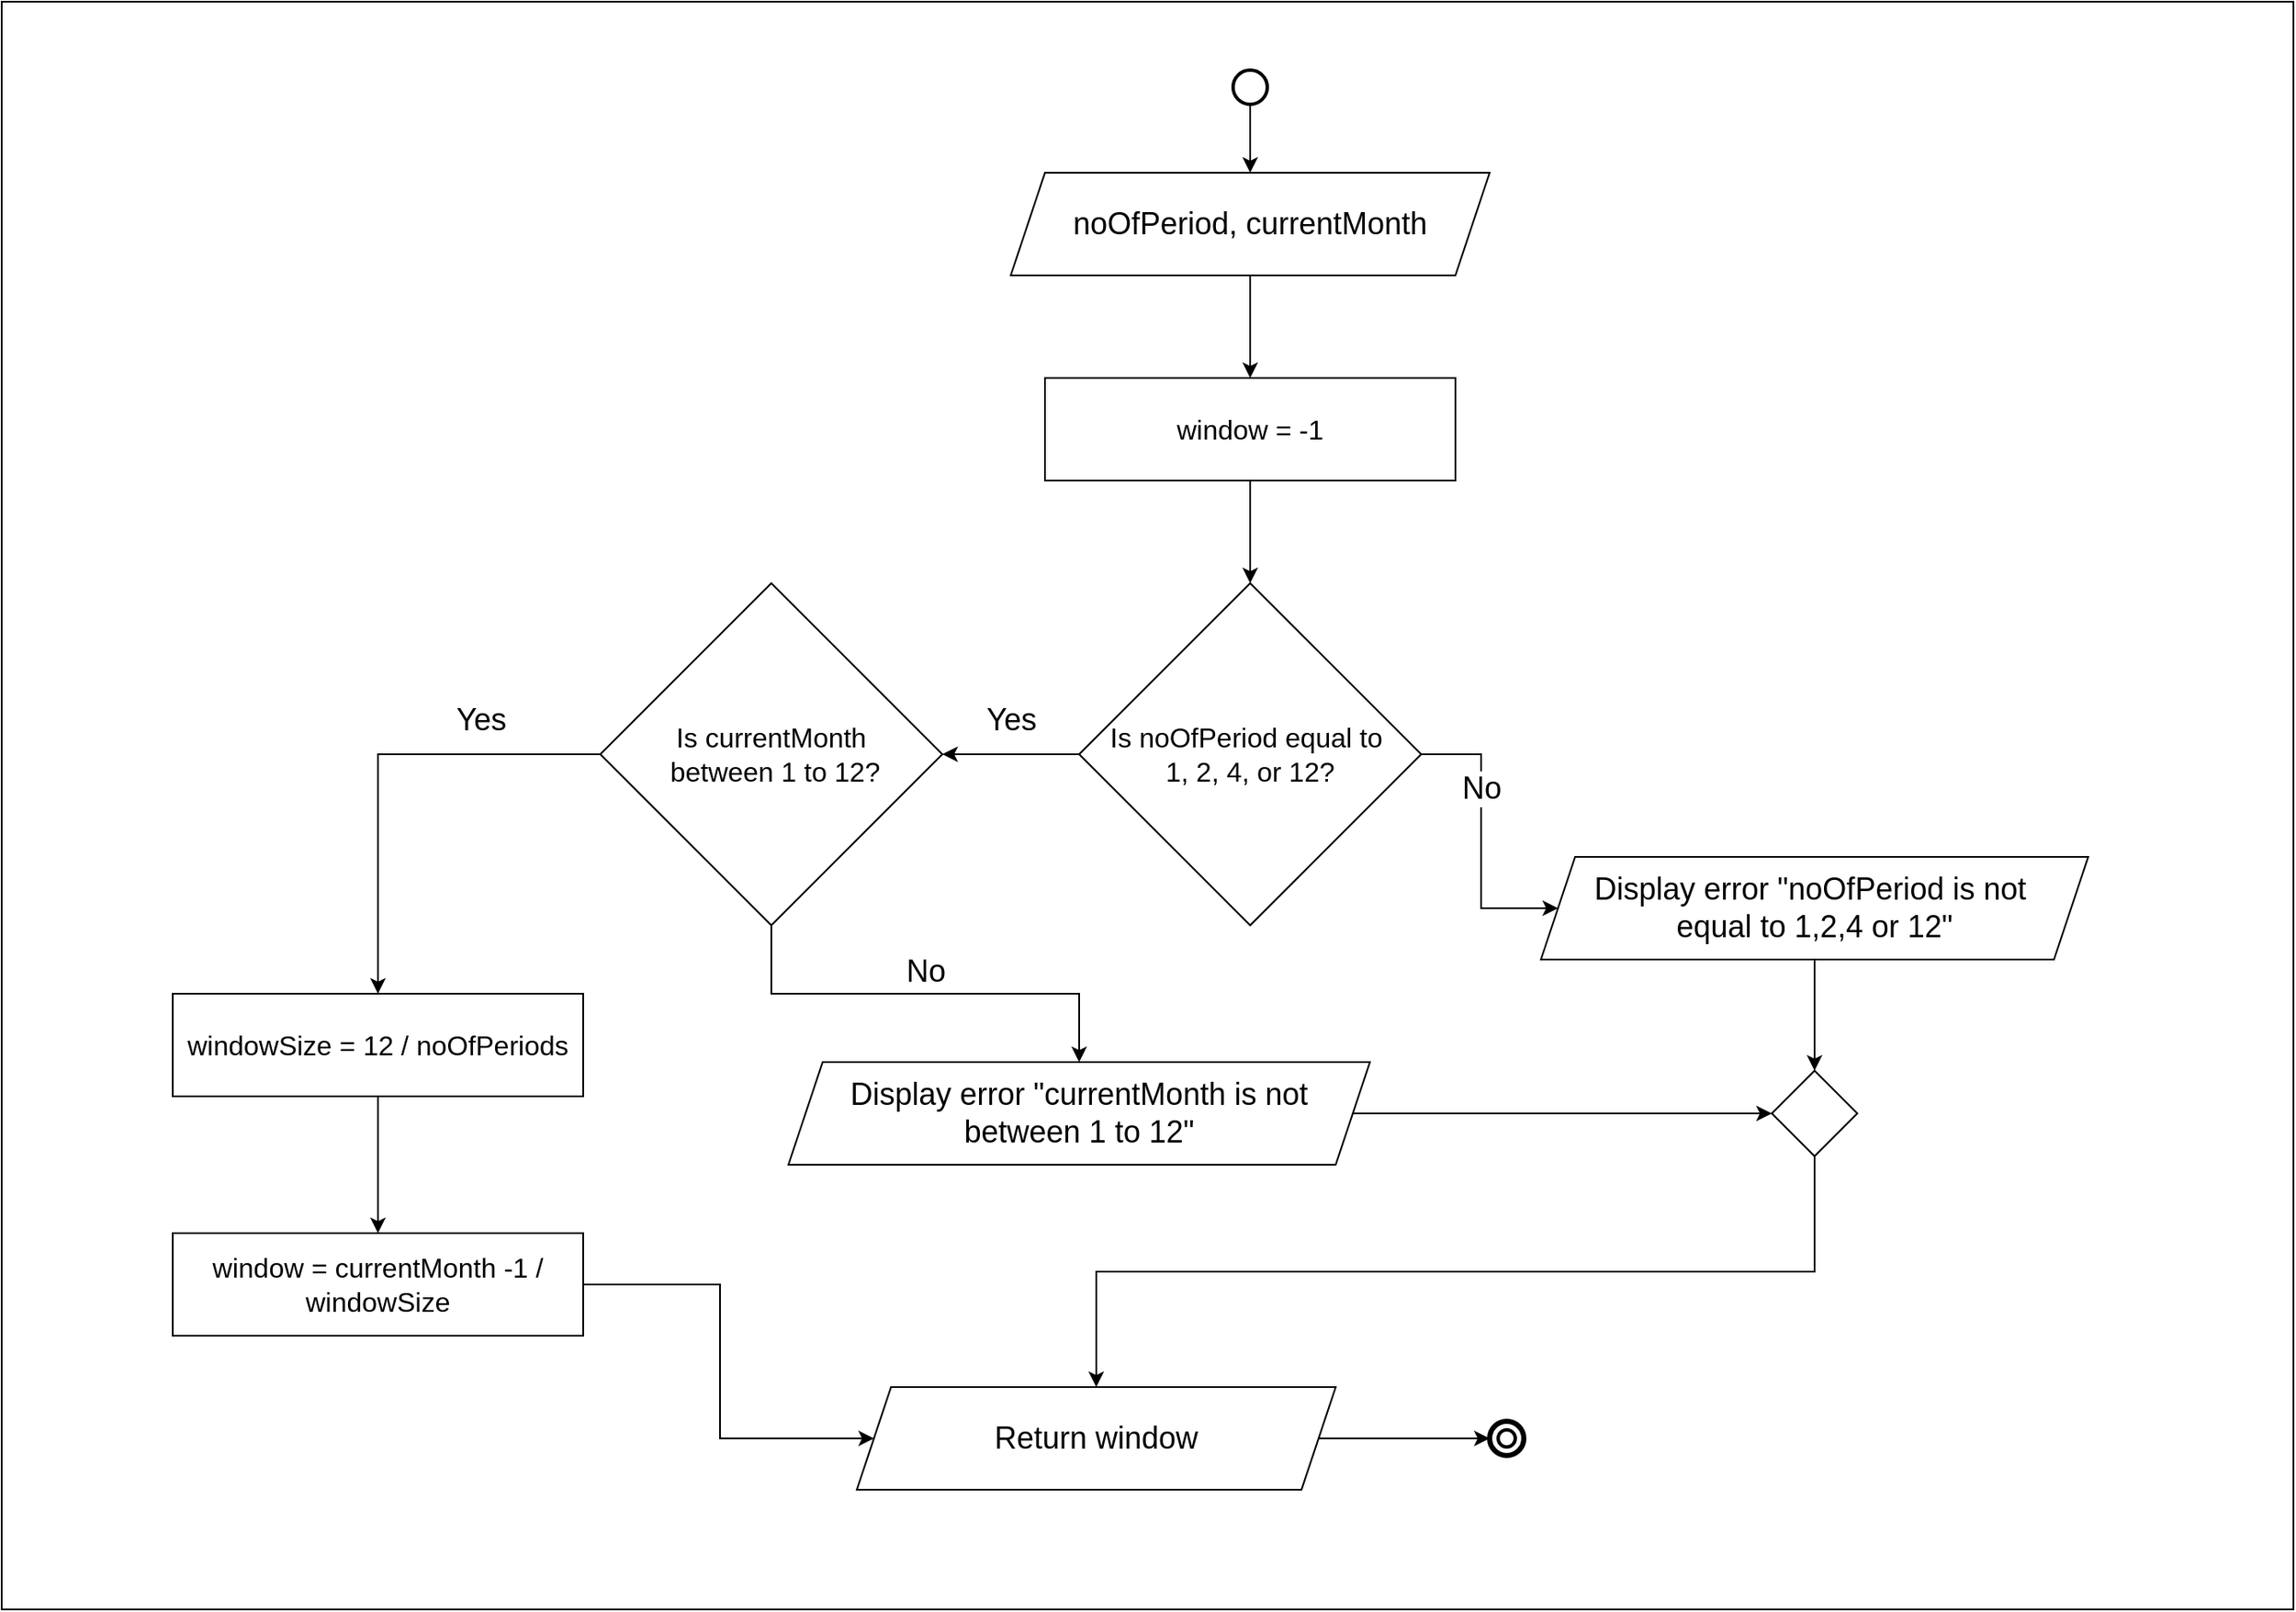 <mxfile version="28.2.8">
  <diagram name="Page-1" id="vrbAwT2eVjEUGo6j6fI0">
    <mxGraphModel dx="6060" dy="3770" grid="1" gridSize="10" guides="1" tooltips="1" connect="1" arrows="1" fold="1" page="1" pageScale="1" pageWidth="850" pageHeight="1100" math="0" shadow="0">
      <root>
        <mxCell id="0" />
        <mxCell id="1" parent="0" />
        <mxCell id="iqkrBnHuDsDeMY8zi_sU-2" style="edgeStyle=orthogonalEdgeStyle;rounded=0;orthogonalLoop=1;jettySize=auto;html=1;exitX=0.5;exitY=1;exitDx=0;exitDy=0;entryX=0.5;entryY=0;entryDx=0;entryDy=0;" edge="1" parent="1" source="bnRLlg24KAo-IlNEHpzN-1" target="iqkrBnHuDsDeMY8zi_sU-1">
          <mxGeometry relative="1" as="geometry" />
        </mxCell>
        <mxCell id="bnRLlg24KAo-IlNEHpzN-1" value="&lt;font style=&quot;font-size: 18px;&quot;&gt;noOfPeriod, currentMonth&lt;/font&gt;" style="shape=parallelogram;perimeter=parallelogramPerimeter;whiteSpace=wrap;html=1;fixedSize=1;" parent="1" vertex="1">
          <mxGeometry x="310" y="20" width="280" height="60" as="geometry" />
        </mxCell>
        <mxCell id="bnRLlg24KAo-IlNEHpzN-9" value="" style="edgeStyle=orthogonalEdgeStyle;rounded=0;orthogonalLoop=1;jettySize=auto;html=1;" parent="1" source="bnRLlg24KAo-IlNEHpzN-4" target="bnRLlg24KAo-IlNEHpzN-8" edge="1">
          <mxGeometry relative="1" as="geometry" />
        </mxCell>
        <mxCell id="bnRLlg24KAo-IlNEHpzN-34" value="Yes" style="edgeLabel;html=1;align=center;verticalAlign=middle;resizable=0;points=[];fontSize=18;" parent="bnRLlg24KAo-IlNEHpzN-9" vertex="1" connectable="0">
          <mxGeometry x="-0.078" y="-1" relative="1" as="geometry">
            <mxPoint x="-3" y="-19" as="offset" />
          </mxGeometry>
        </mxCell>
        <mxCell id="bnRLlg24KAo-IlNEHpzN-15" style="edgeStyle=orthogonalEdgeStyle;rounded=0;orthogonalLoop=1;jettySize=auto;html=1;exitX=1;exitY=0.5;exitDx=0;exitDy=0;entryX=0;entryY=0.5;entryDx=0;entryDy=0;" parent="1" source="bnRLlg24KAo-IlNEHpzN-4" target="bnRLlg24KAo-IlNEHpzN-14" edge="1">
          <mxGeometry relative="1" as="geometry" />
        </mxCell>
        <mxCell id="bnRLlg24KAo-IlNEHpzN-32" value="&lt;font style=&quot;font-size: 18px;&quot;&gt;No&lt;/font&gt;" style="edgeLabel;html=1;align=center;verticalAlign=middle;resizable=0;points=[];" parent="bnRLlg24KAo-IlNEHpzN-15" vertex="1" connectable="0">
          <mxGeometry x="-0.122" relative="1" as="geometry">
            <mxPoint y="-20" as="offset" />
          </mxGeometry>
        </mxCell>
        <mxCell id="bnRLlg24KAo-IlNEHpzN-4" value="&lt;span style=&quot;font-size: 16px;&quot;&gt;Is noOfPeriod equal to&amp;nbsp;&lt;/span&gt;&lt;div&gt;&lt;span style=&quot;font-size: 16px;&quot;&gt;1, 2, 4, or 12?&lt;/span&gt;&lt;/div&gt;" style="rhombus;whiteSpace=wrap;html=1;" parent="1" vertex="1">
          <mxGeometry x="350" y="260" width="200" height="200" as="geometry" />
        </mxCell>
        <mxCell id="bnRLlg24KAo-IlNEHpzN-11" value="" style="edgeStyle=orthogonalEdgeStyle;rounded=0;orthogonalLoop=1;jettySize=auto;html=1;" parent="1" source="bnRLlg24KAo-IlNEHpzN-8" target="bnRLlg24KAo-IlNEHpzN-10" edge="1">
          <mxGeometry relative="1" as="geometry" />
        </mxCell>
        <mxCell id="bnRLlg24KAo-IlNEHpzN-38" value="Yes" style="edgeLabel;html=1;align=center;verticalAlign=middle;resizable=0;points=[];fontSize=18;" parent="bnRLlg24KAo-IlNEHpzN-11" vertex="1" connectable="0">
          <mxGeometry x="-0.49" y="-1" relative="1" as="geometry">
            <mxPoint x="-1" y="-19" as="offset" />
          </mxGeometry>
        </mxCell>
        <mxCell id="bnRLlg24KAo-IlNEHpzN-17" style="edgeStyle=orthogonalEdgeStyle;rounded=0;orthogonalLoop=1;jettySize=auto;html=1;exitX=0.5;exitY=1;exitDx=0;exitDy=0;entryX=0.5;entryY=0;entryDx=0;entryDy=0;" parent="1" source="bnRLlg24KAo-IlNEHpzN-8" target="bnRLlg24KAo-IlNEHpzN-16" edge="1">
          <mxGeometry relative="1" as="geometry" />
        </mxCell>
        <mxCell id="bnRLlg24KAo-IlNEHpzN-37" value="No" style="edgeLabel;html=1;align=center;verticalAlign=middle;resizable=0;points=[];fontSize=18;" parent="bnRLlg24KAo-IlNEHpzN-17" vertex="1" connectable="0">
          <mxGeometry x="-0.038" y="1" relative="1" as="geometry">
            <mxPoint x="5" y="-12" as="offset" />
          </mxGeometry>
        </mxCell>
        <mxCell id="bnRLlg24KAo-IlNEHpzN-8" value="&lt;span style=&quot;font-size: 16px;&quot;&gt;Is currentMonth&lt;/span&gt;&lt;div&gt;&lt;span style=&quot;font-size: 16px;&quot;&gt;&amp;nbsp;between 1 to 12?&lt;/span&gt;&lt;/div&gt;" style="rhombus;whiteSpace=wrap;html=1;" parent="1" vertex="1">
          <mxGeometry x="70" y="260" width="200" height="200" as="geometry" />
        </mxCell>
        <mxCell id="bnRLlg24KAo-IlNEHpzN-13" value="" style="edgeStyle=orthogonalEdgeStyle;rounded=0;orthogonalLoop=1;jettySize=auto;html=1;" parent="1" source="bnRLlg24KAo-IlNEHpzN-10" target="bnRLlg24KAo-IlNEHpzN-12" edge="1">
          <mxGeometry relative="1" as="geometry" />
        </mxCell>
        <mxCell id="bnRLlg24KAo-IlNEHpzN-10" value="&lt;font style=&quot;font-size: 16px;&quot;&gt;windowSize = 12 / noOfPeriods&lt;/font&gt;" style="whiteSpace=wrap;html=1;" parent="1" vertex="1">
          <mxGeometry x="-180" y="500" width="240" height="60" as="geometry" />
        </mxCell>
        <mxCell id="iqkrBnHuDsDeMY8zi_sU-7" value="" style="edgeStyle=orthogonalEdgeStyle;rounded=0;orthogonalLoop=1;jettySize=auto;html=1;entryX=0;entryY=0.5;entryDx=0;entryDy=0;" edge="1" parent="1" source="bnRLlg24KAo-IlNEHpzN-12" target="bnRLlg24KAo-IlNEHpzN-18">
          <mxGeometry relative="1" as="geometry">
            <mxPoint x="10" y="880.0" as="targetPoint" />
            <Array as="points">
              <mxPoint x="140" y="670" />
              <mxPoint x="140" y="760" />
            </Array>
          </mxGeometry>
        </mxCell>
        <mxCell id="bnRLlg24KAo-IlNEHpzN-12" value="&lt;font style=&quot;font-size: 16px;&quot;&gt;window = currentMonth -1 / windowSize&lt;/font&gt;" style="whiteSpace=wrap;html=1;" parent="1" vertex="1">
          <mxGeometry x="-180" y="640" width="240" height="60" as="geometry" />
        </mxCell>
        <mxCell id="iqkrBnHuDsDeMY8zi_sU-8" value="" style="edgeStyle=orthogonalEdgeStyle;rounded=0;orthogonalLoop=1;jettySize=auto;html=1;" edge="1" parent="1" source="bnRLlg24KAo-IlNEHpzN-14" target="bnRLlg24KAo-IlNEHpzN-25">
          <mxGeometry relative="1" as="geometry" />
        </mxCell>
        <mxCell id="bnRLlg24KAo-IlNEHpzN-14" value="&lt;font style=&quot;font-size: 18px;&quot;&gt;Display error &quot;noOfPeriod is not&amp;nbsp;&lt;/font&gt;&lt;div&gt;&lt;font style=&quot;font-size: 18px;&quot;&gt;equal to 1,2,4 or 12&quot;&lt;/font&gt;&lt;/div&gt;" style="shape=parallelogram;perimeter=parallelogramPerimeter;whiteSpace=wrap;html=1;fixedSize=1;" parent="1" vertex="1">
          <mxGeometry x="620" y="420" width="320" height="60" as="geometry" />
        </mxCell>
        <mxCell id="iqkrBnHuDsDeMY8zi_sU-9" style="edgeStyle=orthogonalEdgeStyle;rounded=0;orthogonalLoop=1;jettySize=auto;html=1;exitX=1;exitY=0.5;exitDx=0;exitDy=0;entryX=0;entryY=0.5;entryDx=0;entryDy=0;" edge="1" parent="1" source="bnRLlg24KAo-IlNEHpzN-16" target="bnRLlg24KAo-IlNEHpzN-25">
          <mxGeometry relative="1" as="geometry" />
        </mxCell>
        <mxCell id="bnRLlg24KAo-IlNEHpzN-16" value="&lt;font style=&quot;font-size: 18px;&quot;&gt;Display error &quot;currentMonth is not between 1 to 12&quot;&lt;/font&gt;" style="shape=parallelogram;perimeter=parallelogramPerimeter;whiteSpace=wrap;html=1;fixedSize=1;" parent="1" vertex="1">
          <mxGeometry x="180" y="540" width="340" height="60" as="geometry" />
        </mxCell>
        <mxCell id="bnRLlg24KAo-IlNEHpzN-18" value="&lt;font style=&quot;font-size: 18px;&quot;&gt;Return window&lt;/font&gt;" style="shape=parallelogram;perimeter=parallelogramPerimeter;whiteSpace=wrap;html=1;fixedSize=1;" parent="1" vertex="1">
          <mxGeometry x="220" y="730" width="280" height="60" as="geometry" />
        </mxCell>
        <mxCell id="bnRLlg24KAo-IlNEHpzN-21" value="" style="points=[[0.145,0.145,0],[0.5,0,0],[0.855,0.145,0],[1,0.5,0],[0.855,0.855,0],[0.5,1,0],[0.145,0.855,0],[0,0.5,0]];shape=mxgraph.bpmn.event;html=1;verticalLabelPosition=bottom;labelBackgroundColor=#ffffff;verticalAlign=top;align=center;perimeter=ellipsePerimeter;outlineConnect=0;aspect=fixed;outline=end;symbol=terminate2;" parent="1" vertex="1">
          <mxGeometry x="590" y="750" width="20" height="20" as="geometry" />
        </mxCell>
        <mxCell id="iqkrBnHuDsDeMY8zi_sU-11" style="edgeStyle=orthogonalEdgeStyle;rounded=0;orthogonalLoop=1;jettySize=auto;html=1;exitX=0.5;exitY=1;exitDx=0;exitDy=0;entryX=0.5;entryY=0;entryDx=0;entryDy=0;" edge="1" parent="1" source="bnRLlg24KAo-IlNEHpzN-25" target="bnRLlg24KAo-IlNEHpzN-18">
          <mxGeometry relative="1" as="geometry" />
        </mxCell>
        <mxCell id="bnRLlg24KAo-IlNEHpzN-25" value="" style="rhombus;whiteSpace=wrap;html=1;" parent="1" vertex="1">
          <mxGeometry x="755" y="545" width="50" height="50" as="geometry" />
        </mxCell>
        <mxCell id="bnRLlg24KAo-IlNEHpzN-31" style="edgeStyle=orthogonalEdgeStyle;rounded=0;orthogonalLoop=1;jettySize=auto;html=1;exitX=0.5;exitY=1;exitDx=0;exitDy=0;exitPerimeter=0;entryX=0.5;entryY=0;entryDx=0;entryDy=0;" parent="1" source="bnRLlg24KAo-IlNEHpzN-30" target="bnRLlg24KAo-IlNEHpzN-1" edge="1">
          <mxGeometry relative="1" as="geometry" />
        </mxCell>
        <mxCell id="bnRLlg24KAo-IlNEHpzN-30" value="" style="strokeWidth=2;html=1;shape=mxgraph.flowchart.start_2;whiteSpace=wrap;" parent="1" vertex="1">
          <mxGeometry x="440" y="-40" width="20" height="20" as="geometry" />
        </mxCell>
        <mxCell id="bnRLlg24KAo-IlNEHpzN-20" value="" style="strokeWidth=2;html=1;shape=mxgraph.flowchart.start_2;whiteSpace=wrap;" parent="1" vertex="1">
          <mxGeometry x="595" y="755" width="10" height="10" as="geometry" />
        </mxCell>
        <mxCell id="bnRLlg24KAo-IlNEHpzN-42" value="" style="rounded=0;whiteSpace=wrap;html=1;fillColor=none;" parent="1" vertex="1">
          <mxGeometry x="-280" y="-80" width="1340" height="940" as="geometry" />
        </mxCell>
        <mxCell id="iqkrBnHuDsDeMY8zi_sU-3" style="edgeStyle=orthogonalEdgeStyle;rounded=0;orthogonalLoop=1;jettySize=auto;html=1;exitX=0.5;exitY=1;exitDx=0;exitDy=0;entryX=0.5;entryY=0;entryDx=0;entryDy=0;" edge="1" parent="1" source="iqkrBnHuDsDeMY8zi_sU-1" target="bnRLlg24KAo-IlNEHpzN-4">
          <mxGeometry relative="1" as="geometry" />
        </mxCell>
        <mxCell id="iqkrBnHuDsDeMY8zi_sU-1" value="&lt;font style=&quot;font-size: 16px;&quot;&gt;window = -1&lt;/font&gt;" style="whiteSpace=wrap;html=1;" vertex="1" parent="1">
          <mxGeometry x="330" y="140" width="240" height="60" as="geometry" />
        </mxCell>
        <mxCell id="iqkrBnHuDsDeMY8zi_sU-12" style="edgeStyle=orthogonalEdgeStyle;rounded=0;orthogonalLoop=1;jettySize=auto;html=1;exitX=1;exitY=0.5;exitDx=0;exitDy=0;entryX=0;entryY=0.5;entryDx=0;entryDy=0;entryPerimeter=0;" edge="1" parent="1" source="bnRLlg24KAo-IlNEHpzN-18" target="bnRLlg24KAo-IlNEHpzN-21">
          <mxGeometry relative="1" as="geometry" />
        </mxCell>
      </root>
    </mxGraphModel>
  </diagram>
</mxfile>
